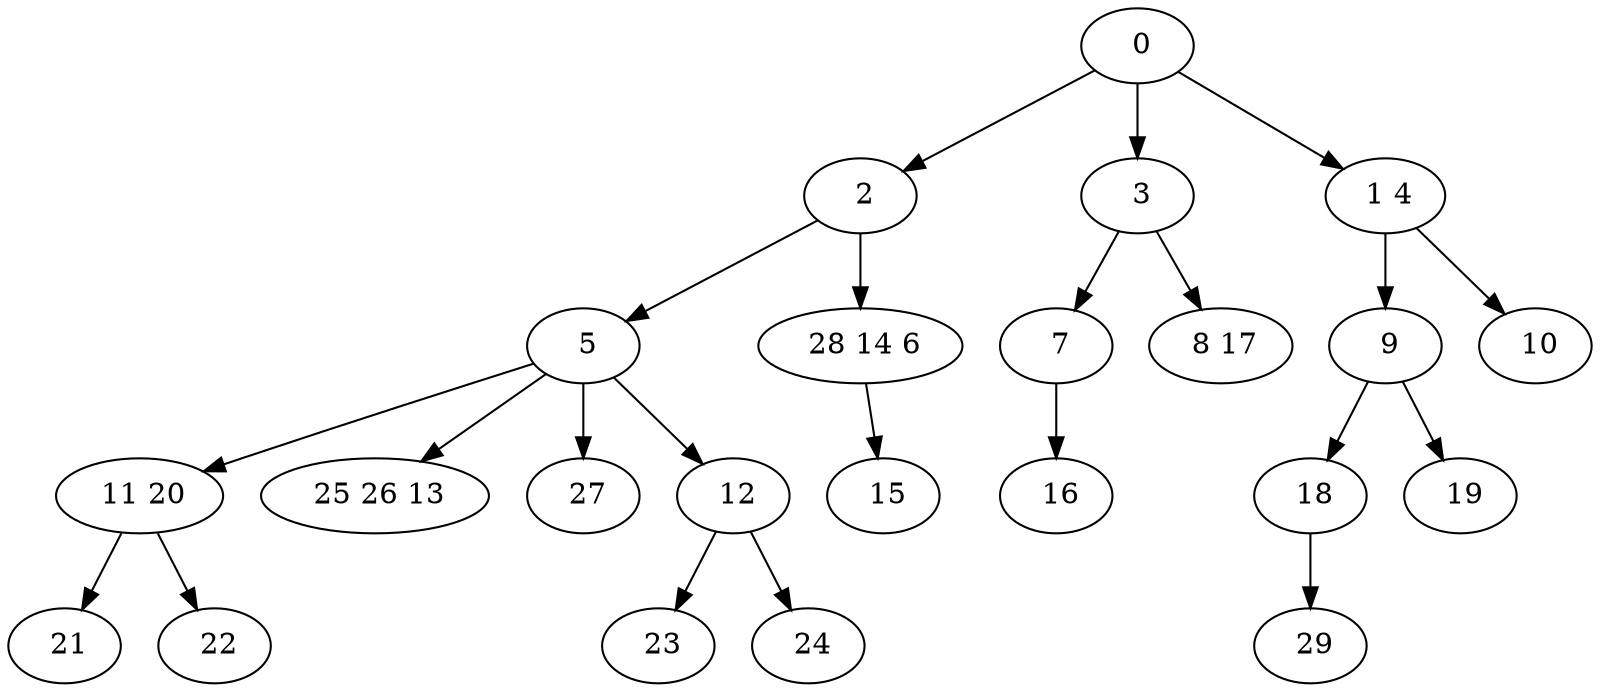 digraph mytree {
" 0" -> " 2";
" 0" -> " 3";
" 0" -> " 1 4";
" 2" -> " 5";
" 2" -> " 28 14 6";
" 3" -> " 7";
" 3" -> " 8 17";
" 1 4" -> " 9";
" 1 4" -> " 10";
" 5" -> " 11 20";
" 5" -> " 25 26 13";
" 5" -> " 27";
" 5" -> " 12";
" 28 14 6" -> " 15";
" 7" -> " 16";
" 8 17";
" 11 20" -> " 21";
" 11 20" -> " 22";
" 25 26 13";
" 27";
" 12" -> " 23";
" 12" -> " 24";
" 16";
" 9" -> " 18";
" 9" -> " 19";
" 18" -> " 29";
" 19";
" 21";
" 22";
" 23";
" 24";
" 29";
" 15";
" 10";
}
